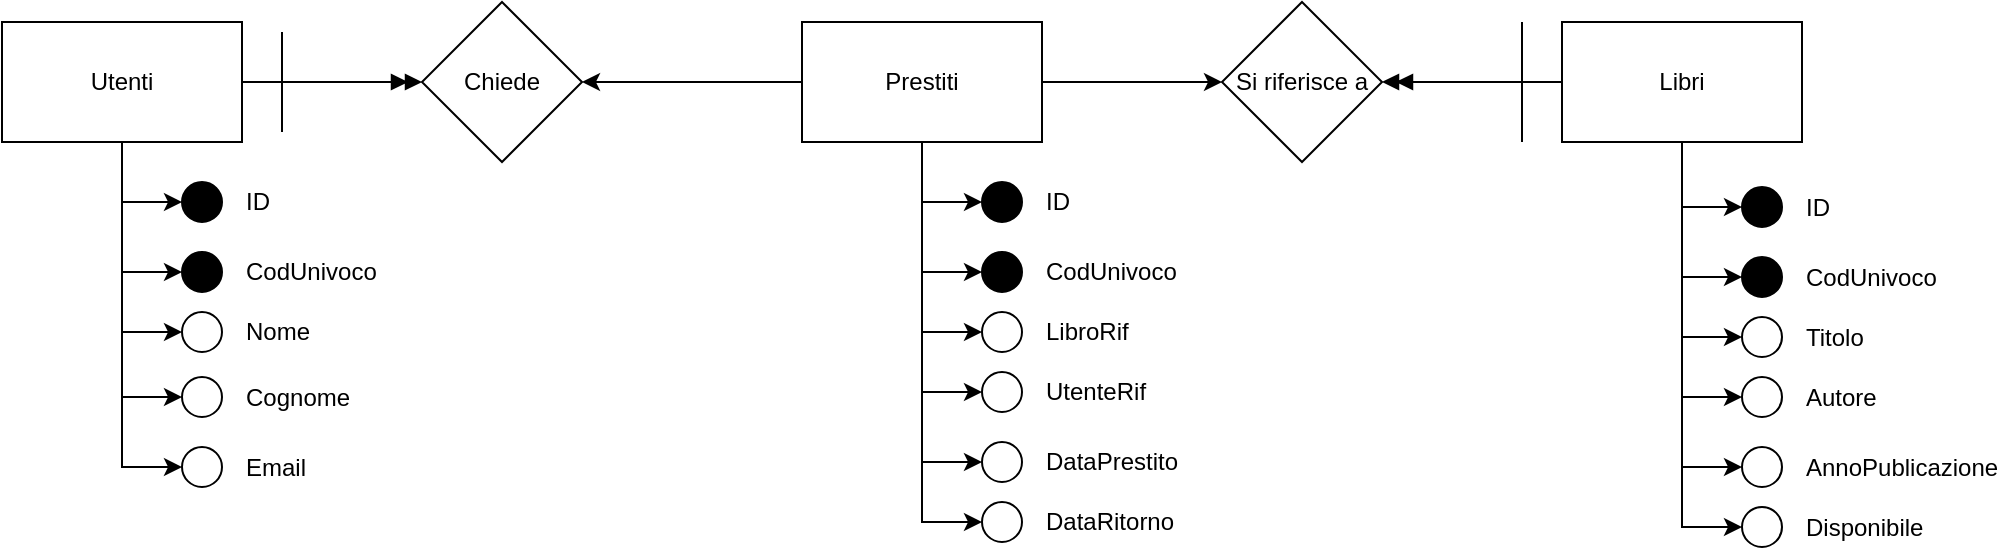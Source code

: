 <mxfile version="24.7.8">
  <diagram name="Pagina-1" id="hVnC4XfOqoPB96STK4v9">
    <mxGraphModel dx="2046" dy="722" grid="1" gridSize="10" guides="1" tooltips="1" connect="1" arrows="1" fold="1" page="1" pageScale="1" pageWidth="827" pageHeight="1169" math="0" shadow="0">
      <root>
        <mxCell id="0" />
        <mxCell id="1" parent="0" />
        <mxCell id="nJrMl64BiXKIPBicfdOv-7" style="edgeStyle=orthogonalEdgeStyle;rounded=0;orthogonalLoop=1;jettySize=auto;html=1;exitX=1;exitY=0.5;exitDx=0;exitDy=0;entryX=0;entryY=0.5;entryDx=0;entryDy=0;endArrow=doubleBlock;endFill=1;" edge="1" parent="1" source="nJrMl64BiXKIPBicfdOv-2" target="nJrMl64BiXKIPBicfdOv-5">
          <mxGeometry relative="1" as="geometry" />
        </mxCell>
        <mxCell id="nJrMl64BiXKIPBicfdOv-11" style="edgeStyle=orthogonalEdgeStyle;rounded=0;orthogonalLoop=1;jettySize=auto;html=1;exitX=0;exitY=0.5;exitDx=0;exitDy=0;entryX=1;entryY=0.5;entryDx=0;entryDy=0;endArrow=doubleBlock;endFill=1;" edge="1" parent="1" source="nJrMl64BiXKIPBicfdOv-3" target="nJrMl64BiXKIPBicfdOv-6">
          <mxGeometry relative="1" as="geometry" />
        </mxCell>
        <mxCell id="nJrMl64BiXKIPBicfdOv-9" style="edgeStyle=orthogonalEdgeStyle;rounded=0;orthogonalLoop=1;jettySize=auto;html=1;exitX=0;exitY=0.5;exitDx=0;exitDy=0;entryX=1;entryY=0.5;entryDx=0;entryDy=0;" edge="1" parent="1" source="nJrMl64BiXKIPBicfdOv-4" target="nJrMl64BiXKIPBicfdOv-5">
          <mxGeometry relative="1" as="geometry" />
        </mxCell>
        <mxCell id="nJrMl64BiXKIPBicfdOv-10" style="edgeStyle=orthogonalEdgeStyle;rounded=0;orthogonalLoop=1;jettySize=auto;html=1;exitX=1;exitY=0.5;exitDx=0;exitDy=0;entryX=0;entryY=0.5;entryDx=0;entryDy=0;" edge="1" parent="1" source="nJrMl64BiXKIPBicfdOv-4" target="nJrMl64BiXKIPBicfdOv-6">
          <mxGeometry relative="1" as="geometry" />
        </mxCell>
        <mxCell id="nJrMl64BiXKIPBicfdOv-5" value="Chiede" style="rhombus;whiteSpace=wrap;html=1;" vertex="1" parent="1">
          <mxGeometry x="130" y="240" width="80" height="80" as="geometry" />
        </mxCell>
        <mxCell id="nJrMl64BiXKIPBicfdOv-6" value="Si riferisce a" style="rhombus;whiteSpace=wrap;html=1;" vertex="1" parent="1">
          <mxGeometry x="530" y="240" width="80" height="80" as="geometry" />
        </mxCell>
        <mxCell id="nJrMl64BiXKIPBicfdOv-8" value="" style="endArrow=none;html=1;rounded=0;" edge="1" parent="1">
          <mxGeometry width="50" height="50" relative="1" as="geometry">
            <mxPoint x="60" y="305" as="sourcePoint" />
            <mxPoint x="60" y="255" as="targetPoint" />
          </mxGeometry>
        </mxCell>
        <mxCell id="nJrMl64BiXKIPBicfdOv-12" value="" style="endArrow=none;html=1;rounded=0;" edge="1" parent="1">
          <mxGeometry width="50" height="50" relative="1" as="geometry">
            <mxPoint x="680" y="310" as="sourcePoint" />
            <mxPoint x="680" y="250" as="targetPoint" />
          </mxGeometry>
        </mxCell>
        <mxCell id="nJrMl64BiXKIPBicfdOv-46" value="" style="group" vertex="1" connectable="0" parent="1">
          <mxGeometry x="-80" y="250" width="180" height="170" as="geometry" />
        </mxCell>
        <mxCell id="nJrMl64BiXKIPBicfdOv-2" value="Utenti" style="rounded=0;whiteSpace=wrap;html=1;" vertex="1" parent="nJrMl64BiXKIPBicfdOv-46">
          <mxGeometry width="120" height="60" as="geometry" />
        </mxCell>
        <mxCell id="nJrMl64BiXKIPBicfdOv-13" value="" style="ellipse;whiteSpace=wrap;html=1;aspect=fixed;fillColor=#000000;" vertex="1" parent="nJrMl64BiXKIPBicfdOv-46">
          <mxGeometry x="90" y="80" width="20" height="20" as="geometry" />
        </mxCell>
        <mxCell id="nJrMl64BiXKIPBicfdOv-14" value="ID" style="text;html=1;align=left;verticalAlign=middle;whiteSpace=wrap;rounded=0;" vertex="1" parent="nJrMl64BiXKIPBicfdOv-46">
          <mxGeometry x="120" y="75" width="60" height="30" as="geometry" />
        </mxCell>
        <mxCell id="nJrMl64BiXKIPBicfdOv-18" value="CodUnivoco" style="text;html=1;align=left;verticalAlign=middle;whiteSpace=wrap;rounded=0;" vertex="1" parent="nJrMl64BiXKIPBicfdOv-46">
          <mxGeometry x="120" y="110" width="60" height="30" as="geometry" />
        </mxCell>
        <mxCell id="nJrMl64BiXKIPBicfdOv-19" value="" style="ellipse;whiteSpace=wrap;html=1;aspect=fixed;strokeColor=default;fillColor=#000000;" vertex="1" parent="nJrMl64BiXKIPBicfdOv-46">
          <mxGeometry x="90" y="115" width="20" height="20" as="geometry" />
        </mxCell>
        <mxCell id="nJrMl64BiXKIPBicfdOv-20" value="Nome" style="text;html=1;align=left;verticalAlign=middle;whiteSpace=wrap;rounded=0;" vertex="1" parent="nJrMl64BiXKIPBicfdOv-46">
          <mxGeometry x="120" y="140" width="60" height="30" as="geometry" />
        </mxCell>
        <mxCell id="nJrMl64BiXKIPBicfdOv-21" value="" style="ellipse;whiteSpace=wrap;html=1;aspect=fixed;" vertex="1" parent="nJrMl64BiXKIPBicfdOv-46">
          <mxGeometry x="90" y="145" width="20" height="20" as="geometry" />
        </mxCell>
        <mxCell id="nJrMl64BiXKIPBicfdOv-23" style="edgeStyle=orthogonalEdgeStyle;rounded=0;orthogonalLoop=1;jettySize=auto;html=1;exitX=0.5;exitY=1;exitDx=0;exitDy=0;entryX=0;entryY=0.5;entryDx=0;entryDy=0;" edge="1" parent="nJrMl64BiXKIPBicfdOv-46" source="nJrMl64BiXKIPBicfdOv-2" target="nJrMl64BiXKIPBicfdOv-13">
          <mxGeometry relative="1" as="geometry">
            <Array as="points">
              <mxPoint x="60" y="90" />
            </Array>
          </mxGeometry>
        </mxCell>
        <mxCell id="nJrMl64BiXKIPBicfdOv-25" style="edgeStyle=orthogonalEdgeStyle;rounded=0;orthogonalLoop=1;jettySize=auto;html=1;exitX=0.5;exitY=1;exitDx=0;exitDy=0;entryX=0;entryY=0.5;entryDx=0;entryDy=0;" edge="1" parent="nJrMl64BiXKIPBicfdOv-46" source="nJrMl64BiXKIPBicfdOv-2" target="nJrMl64BiXKIPBicfdOv-19">
          <mxGeometry relative="1" as="geometry" />
        </mxCell>
        <mxCell id="nJrMl64BiXKIPBicfdOv-26" style="edgeStyle=orthogonalEdgeStyle;rounded=0;orthogonalLoop=1;jettySize=auto;html=1;exitX=0.5;exitY=1;exitDx=0;exitDy=0;entryX=0;entryY=0.5;entryDx=0;entryDy=0;" edge="1" parent="nJrMl64BiXKIPBicfdOv-46" source="nJrMl64BiXKIPBicfdOv-2" target="nJrMl64BiXKIPBicfdOv-21">
          <mxGeometry relative="1" as="geometry" />
        </mxCell>
        <mxCell id="nJrMl64BiXKIPBicfdOv-53" value="" style="group" vertex="1" connectable="0" parent="1">
          <mxGeometry x="320" y="250" width="180" height="265" as="geometry" />
        </mxCell>
        <mxCell id="nJrMl64BiXKIPBicfdOv-4" value="Prestiti" style="rounded=0;whiteSpace=wrap;html=1;" vertex="1" parent="nJrMl64BiXKIPBicfdOv-53">
          <mxGeometry width="120" height="60" as="geometry" />
        </mxCell>
        <mxCell id="nJrMl64BiXKIPBicfdOv-28" value="" style="ellipse;whiteSpace=wrap;html=1;aspect=fixed;fillColor=#000000;" vertex="1" parent="nJrMl64BiXKIPBicfdOv-53">
          <mxGeometry x="90" y="80" width="20" height="20" as="geometry" />
        </mxCell>
        <mxCell id="nJrMl64BiXKIPBicfdOv-29" value="ID" style="text;html=1;align=left;verticalAlign=middle;whiteSpace=wrap;rounded=0;" vertex="1" parent="nJrMl64BiXKIPBicfdOv-53">
          <mxGeometry x="120" y="75" width="60" height="30" as="geometry" />
        </mxCell>
        <mxCell id="nJrMl64BiXKIPBicfdOv-30" value="CodUnivoco" style="text;html=1;align=left;verticalAlign=middle;whiteSpace=wrap;rounded=0;" vertex="1" parent="nJrMl64BiXKIPBicfdOv-53">
          <mxGeometry x="120" y="110" width="60" height="30" as="geometry" />
        </mxCell>
        <mxCell id="nJrMl64BiXKIPBicfdOv-31" value="" style="ellipse;whiteSpace=wrap;html=1;aspect=fixed;fillColor=#000000;" vertex="1" parent="nJrMl64BiXKIPBicfdOv-53">
          <mxGeometry x="90" y="115" width="20" height="20" as="geometry" />
        </mxCell>
        <mxCell id="nJrMl64BiXKIPBicfdOv-32" value="LibroRif" style="text;html=1;align=left;verticalAlign=middle;whiteSpace=wrap;rounded=0;" vertex="1" parent="nJrMl64BiXKIPBicfdOv-53">
          <mxGeometry x="120" y="140" width="60" height="30" as="geometry" />
        </mxCell>
        <mxCell id="nJrMl64BiXKIPBicfdOv-33" value="" style="ellipse;whiteSpace=wrap;html=1;aspect=fixed;fillColor=#FFFFFF;" vertex="1" parent="nJrMl64BiXKIPBicfdOv-53">
          <mxGeometry x="90" y="145" width="20" height="20" as="geometry" />
        </mxCell>
        <mxCell id="nJrMl64BiXKIPBicfdOv-34" value="" style="ellipse;whiteSpace=wrap;html=1;aspect=fixed;fillColor=#FFFFFF;" vertex="1" parent="nJrMl64BiXKIPBicfdOv-53">
          <mxGeometry x="90" y="175" width="20" height="20" as="geometry" />
        </mxCell>
        <mxCell id="nJrMl64BiXKIPBicfdOv-35" value="UtenteRif" style="text;html=1;align=left;verticalAlign=middle;whiteSpace=wrap;rounded=0;" vertex="1" parent="nJrMl64BiXKIPBicfdOv-53">
          <mxGeometry x="120" y="170" width="60" height="30" as="geometry" />
        </mxCell>
        <mxCell id="nJrMl64BiXKIPBicfdOv-36" value="DataPrestito" style="text;html=1;align=left;verticalAlign=middle;whiteSpace=wrap;rounded=0;" vertex="1" parent="nJrMl64BiXKIPBicfdOv-53">
          <mxGeometry x="120" y="205" width="60" height="30" as="geometry" />
        </mxCell>
        <mxCell id="nJrMl64BiXKIPBicfdOv-37" value="" style="ellipse;whiteSpace=wrap;html=1;aspect=fixed;" vertex="1" parent="nJrMl64BiXKIPBicfdOv-53">
          <mxGeometry x="90" y="210" width="20" height="20" as="geometry" />
        </mxCell>
        <mxCell id="nJrMl64BiXKIPBicfdOv-38" value="DataRitorno" style="text;html=1;align=left;verticalAlign=middle;whiteSpace=wrap;rounded=0;" vertex="1" parent="nJrMl64BiXKIPBicfdOv-53">
          <mxGeometry x="120" y="235" width="60" height="30" as="geometry" />
        </mxCell>
        <mxCell id="nJrMl64BiXKIPBicfdOv-39" value="" style="ellipse;whiteSpace=wrap;html=1;aspect=fixed;" vertex="1" parent="nJrMl64BiXKIPBicfdOv-53">
          <mxGeometry x="90" y="240" width="20" height="20" as="geometry" />
        </mxCell>
        <mxCell id="nJrMl64BiXKIPBicfdOv-40" style="edgeStyle=orthogonalEdgeStyle;rounded=0;orthogonalLoop=1;jettySize=auto;html=1;exitX=0.5;exitY=1;exitDx=0;exitDy=0;entryX=0;entryY=0.5;entryDx=0;entryDy=0;" edge="1" parent="nJrMl64BiXKIPBicfdOv-53" source="nJrMl64BiXKIPBicfdOv-4" target="nJrMl64BiXKIPBicfdOv-28">
          <mxGeometry relative="1" as="geometry" />
        </mxCell>
        <mxCell id="nJrMl64BiXKIPBicfdOv-41" style="edgeStyle=orthogonalEdgeStyle;rounded=0;orthogonalLoop=1;jettySize=auto;html=1;exitX=0.5;exitY=1;exitDx=0;exitDy=0;entryX=0;entryY=0.5;entryDx=0;entryDy=0;" edge="1" parent="nJrMl64BiXKIPBicfdOv-53" source="nJrMl64BiXKIPBicfdOv-4" target="nJrMl64BiXKIPBicfdOv-31">
          <mxGeometry relative="1" as="geometry" />
        </mxCell>
        <mxCell id="nJrMl64BiXKIPBicfdOv-42" style="edgeStyle=orthogonalEdgeStyle;rounded=0;orthogonalLoop=1;jettySize=auto;html=1;exitX=0.5;exitY=1;exitDx=0;exitDy=0;entryX=0;entryY=0.5;entryDx=0;entryDy=0;" edge="1" parent="nJrMl64BiXKIPBicfdOv-53" source="nJrMl64BiXKIPBicfdOv-4" target="nJrMl64BiXKIPBicfdOv-33">
          <mxGeometry relative="1" as="geometry" />
        </mxCell>
        <mxCell id="nJrMl64BiXKIPBicfdOv-43" style="edgeStyle=orthogonalEdgeStyle;rounded=0;orthogonalLoop=1;jettySize=auto;html=1;exitX=0.5;exitY=1;exitDx=0;exitDy=0;entryX=0;entryY=0.5;entryDx=0;entryDy=0;" edge="1" parent="nJrMl64BiXKIPBicfdOv-53" source="nJrMl64BiXKIPBicfdOv-4" target="nJrMl64BiXKIPBicfdOv-34">
          <mxGeometry relative="1" as="geometry" />
        </mxCell>
        <mxCell id="nJrMl64BiXKIPBicfdOv-44" style="edgeStyle=orthogonalEdgeStyle;rounded=0;orthogonalLoop=1;jettySize=auto;html=1;exitX=0.5;exitY=1;exitDx=0;exitDy=0;entryX=0;entryY=0.5;entryDx=0;entryDy=0;" edge="1" parent="nJrMl64BiXKIPBicfdOv-53" source="nJrMl64BiXKIPBicfdOv-4" target="nJrMl64BiXKIPBicfdOv-37">
          <mxGeometry relative="1" as="geometry" />
        </mxCell>
        <mxCell id="nJrMl64BiXKIPBicfdOv-45" style="edgeStyle=orthogonalEdgeStyle;rounded=0;orthogonalLoop=1;jettySize=auto;html=1;exitX=0.5;exitY=1;exitDx=0;exitDy=0;entryX=0;entryY=0.5;entryDx=0;entryDy=0;" edge="1" parent="nJrMl64BiXKIPBicfdOv-53" source="nJrMl64BiXKIPBicfdOv-4" target="nJrMl64BiXKIPBicfdOv-39">
          <mxGeometry relative="1" as="geometry" />
        </mxCell>
        <mxCell id="nJrMl64BiXKIPBicfdOv-66" value="" style="group" vertex="1" connectable="0" parent="1">
          <mxGeometry x="700" y="250" width="180" height="267.5" as="geometry" />
        </mxCell>
        <mxCell id="nJrMl64BiXKIPBicfdOv-3" value="Libri" style="rounded=0;whiteSpace=wrap;html=1;" vertex="1" parent="nJrMl64BiXKIPBicfdOv-66">
          <mxGeometry width="120" height="60" as="geometry" />
        </mxCell>
        <mxCell id="nJrMl64BiXKIPBicfdOv-47" value="" style="ellipse;whiteSpace=wrap;html=1;aspect=fixed;fillColor=#000000;" vertex="1" parent="nJrMl64BiXKIPBicfdOv-66">
          <mxGeometry x="90" y="82.5" width="20" height="20" as="geometry" />
        </mxCell>
        <mxCell id="nJrMl64BiXKIPBicfdOv-48" value="ID" style="text;html=1;align=left;verticalAlign=middle;whiteSpace=wrap;rounded=0;" vertex="1" parent="nJrMl64BiXKIPBicfdOv-66">
          <mxGeometry x="120" y="77.5" width="60" height="30" as="geometry" />
        </mxCell>
        <mxCell id="nJrMl64BiXKIPBicfdOv-49" value="CodUnivoco" style="text;html=1;align=left;verticalAlign=middle;whiteSpace=wrap;rounded=0;" vertex="1" parent="nJrMl64BiXKIPBicfdOv-66">
          <mxGeometry x="120" y="112.5" width="60" height="30" as="geometry" />
        </mxCell>
        <mxCell id="nJrMl64BiXKIPBicfdOv-50" value="" style="ellipse;whiteSpace=wrap;html=1;aspect=fixed;fillColor=#000000;" vertex="1" parent="nJrMl64BiXKIPBicfdOv-66">
          <mxGeometry x="90" y="117.5" width="20" height="20" as="geometry" />
        </mxCell>
        <mxCell id="nJrMl64BiXKIPBicfdOv-51" value="Titolo" style="text;html=1;align=left;verticalAlign=middle;whiteSpace=wrap;rounded=0;" vertex="1" parent="nJrMl64BiXKIPBicfdOv-66">
          <mxGeometry x="120" y="142.5" width="60" height="30" as="geometry" />
        </mxCell>
        <mxCell id="nJrMl64BiXKIPBicfdOv-52" value="" style="ellipse;whiteSpace=wrap;html=1;aspect=fixed;" vertex="1" parent="nJrMl64BiXKIPBicfdOv-66">
          <mxGeometry x="90" y="147.5" width="20" height="20" as="geometry" />
        </mxCell>
        <mxCell id="nJrMl64BiXKIPBicfdOv-54" value="" style="ellipse;whiteSpace=wrap;html=1;aspect=fixed;" vertex="1" parent="nJrMl64BiXKIPBicfdOv-66">
          <mxGeometry x="90" y="177.5" width="20" height="20" as="geometry" />
        </mxCell>
        <mxCell id="nJrMl64BiXKIPBicfdOv-55" value="Autore" style="text;html=1;align=left;verticalAlign=middle;whiteSpace=wrap;rounded=0;" vertex="1" parent="nJrMl64BiXKIPBicfdOv-66">
          <mxGeometry x="120" y="172.5" width="60" height="30" as="geometry" />
        </mxCell>
        <mxCell id="nJrMl64BiXKIPBicfdOv-56" value="AnnoPublicazione" style="text;html=1;align=left;verticalAlign=middle;whiteSpace=wrap;rounded=0;" vertex="1" parent="nJrMl64BiXKIPBicfdOv-66">
          <mxGeometry x="120" y="207.5" width="60" height="30" as="geometry" />
        </mxCell>
        <mxCell id="nJrMl64BiXKIPBicfdOv-57" value="" style="ellipse;whiteSpace=wrap;html=1;aspect=fixed;" vertex="1" parent="nJrMl64BiXKIPBicfdOv-66">
          <mxGeometry x="90" y="212.5" width="20" height="20" as="geometry" />
        </mxCell>
        <mxCell id="nJrMl64BiXKIPBicfdOv-58" value="Disponibile" style="text;html=1;align=left;verticalAlign=middle;whiteSpace=wrap;rounded=0;" vertex="1" parent="nJrMl64BiXKIPBicfdOv-66">
          <mxGeometry x="120" y="237.5" width="60" height="30" as="geometry" />
        </mxCell>
        <mxCell id="nJrMl64BiXKIPBicfdOv-59" value="" style="ellipse;whiteSpace=wrap;html=1;aspect=fixed;" vertex="1" parent="nJrMl64BiXKIPBicfdOv-66">
          <mxGeometry x="90" y="242.5" width="20" height="20" as="geometry" />
        </mxCell>
        <mxCell id="nJrMl64BiXKIPBicfdOv-60" style="edgeStyle=orthogonalEdgeStyle;rounded=0;orthogonalLoop=1;jettySize=auto;html=1;exitX=0.5;exitY=1;exitDx=0;exitDy=0;entryX=0;entryY=0.5;entryDx=0;entryDy=0;" edge="1" parent="nJrMl64BiXKIPBicfdOv-66" source="nJrMl64BiXKIPBicfdOv-3" target="nJrMl64BiXKIPBicfdOv-47">
          <mxGeometry relative="1" as="geometry" />
        </mxCell>
        <mxCell id="nJrMl64BiXKIPBicfdOv-61" style="edgeStyle=orthogonalEdgeStyle;rounded=0;orthogonalLoop=1;jettySize=auto;html=1;exitX=0.5;exitY=1;exitDx=0;exitDy=0;entryX=0;entryY=0.5;entryDx=0;entryDy=0;" edge="1" parent="nJrMl64BiXKIPBicfdOv-66" source="nJrMl64BiXKIPBicfdOv-3" target="nJrMl64BiXKIPBicfdOv-50">
          <mxGeometry relative="1" as="geometry" />
        </mxCell>
        <mxCell id="nJrMl64BiXKIPBicfdOv-62" style="edgeStyle=orthogonalEdgeStyle;rounded=0;orthogonalLoop=1;jettySize=auto;html=1;exitX=0.5;exitY=1;exitDx=0;exitDy=0;entryX=0;entryY=0.5;entryDx=0;entryDy=0;" edge="1" parent="nJrMl64BiXKIPBicfdOv-66" source="nJrMl64BiXKIPBicfdOv-3" target="nJrMl64BiXKIPBicfdOv-52">
          <mxGeometry relative="1" as="geometry" />
        </mxCell>
        <mxCell id="nJrMl64BiXKIPBicfdOv-63" style="edgeStyle=orthogonalEdgeStyle;rounded=0;orthogonalLoop=1;jettySize=auto;html=1;exitX=0.5;exitY=1;exitDx=0;exitDy=0;entryX=0;entryY=0.5;entryDx=0;entryDy=0;" edge="1" parent="nJrMl64BiXKIPBicfdOv-66" source="nJrMl64BiXKIPBicfdOv-3" target="nJrMl64BiXKIPBicfdOv-54">
          <mxGeometry relative="1" as="geometry" />
        </mxCell>
        <mxCell id="nJrMl64BiXKIPBicfdOv-64" style="edgeStyle=orthogonalEdgeStyle;rounded=0;orthogonalLoop=1;jettySize=auto;html=1;exitX=0.5;exitY=1;exitDx=0;exitDy=0;entryX=0;entryY=0.5;entryDx=0;entryDy=0;" edge="1" parent="nJrMl64BiXKIPBicfdOv-66" source="nJrMl64BiXKIPBicfdOv-3" target="nJrMl64BiXKIPBicfdOv-57">
          <mxGeometry relative="1" as="geometry" />
        </mxCell>
        <mxCell id="nJrMl64BiXKIPBicfdOv-65" style="edgeStyle=orthogonalEdgeStyle;rounded=0;orthogonalLoop=1;jettySize=auto;html=1;exitX=0.5;exitY=1;exitDx=0;exitDy=0;entryX=0;entryY=0.5;entryDx=0;entryDy=0;" edge="1" parent="nJrMl64BiXKIPBicfdOv-66" source="nJrMl64BiXKIPBicfdOv-3" target="nJrMl64BiXKIPBicfdOv-59">
          <mxGeometry relative="1" as="geometry" />
        </mxCell>
        <mxCell id="nJrMl64BiXKIPBicfdOv-67" value="" style="ellipse;whiteSpace=wrap;html=1;aspect=fixed;" vertex="1" parent="1">
          <mxGeometry x="10" y="427.5" width="20" height="20" as="geometry" />
        </mxCell>
        <mxCell id="nJrMl64BiXKIPBicfdOv-68" value="Cognome" style="text;html=1;align=left;verticalAlign=middle;whiteSpace=wrap;rounded=0;" vertex="1" parent="1">
          <mxGeometry x="40" y="422.5" width="60" height="30" as="geometry" />
        </mxCell>
        <mxCell id="nJrMl64BiXKIPBicfdOv-69" value="Email" style="text;html=1;align=left;verticalAlign=middle;whiteSpace=wrap;rounded=0;" vertex="1" parent="1">
          <mxGeometry x="40" y="457.5" width="60" height="30" as="geometry" />
        </mxCell>
        <mxCell id="nJrMl64BiXKIPBicfdOv-70" value="" style="ellipse;whiteSpace=wrap;html=1;aspect=fixed;" vertex="1" parent="1">
          <mxGeometry x="10" y="462.5" width="20" height="20" as="geometry" />
        </mxCell>
        <mxCell id="nJrMl64BiXKIPBicfdOv-73" style="edgeStyle=orthogonalEdgeStyle;rounded=0;orthogonalLoop=1;jettySize=auto;html=1;exitX=0.5;exitY=1;exitDx=0;exitDy=0;entryX=0;entryY=0.5;entryDx=0;entryDy=0;" edge="1" parent="1" source="nJrMl64BiXKIPBicfdOv-2" target="nJrMl64BiXKIPBicfdOv-67">
          <mxGeometry relative="1" as="geometry" />
        </mxCell>
        <mxCell id="nJrMl64BiXKIPBicfdOv-74" style="edgeStyle=orthogonalEdgeStyle;rounded=0;orthogonalLoop=1;jettySize=auto;html=1;exitX=0.5;exitY=1;exitDx=0;exitDy=0;entryX=0;entryY=0.5;entryDx=0;entryDy=0;" edge="1" parent="1" source="nJrMl64BiXKIPBicfdOv-2" target="nJrMl64BiXKIPBicfdOv-70">
          <mxGeometry relative="1" as="geometry" />
        </mxCell>
      </root>
    </mxGraphModel>
  </diagram>
</mxfile>
